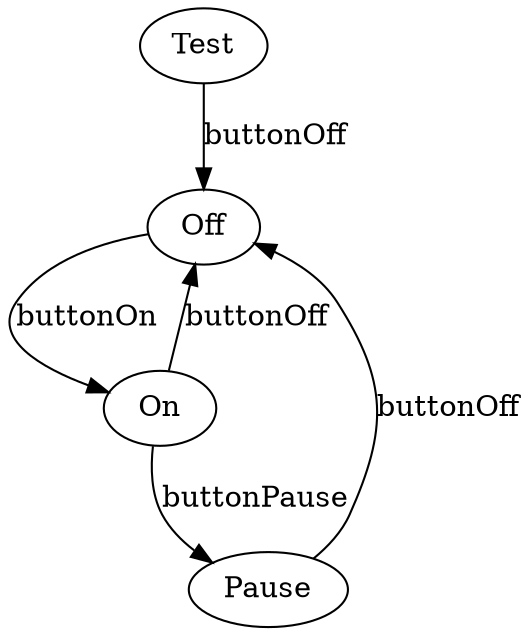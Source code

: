 digraph{

Off->On [ label="buttonOn"];
        
     

On->Off [ label="buttonOff"];
        
On->Pause [ label="buttonPause"];
        
     

Pause->Off [ label="buttonOff"];
        
     

Test->Off [ label="buttonOff"];
        
     
    }